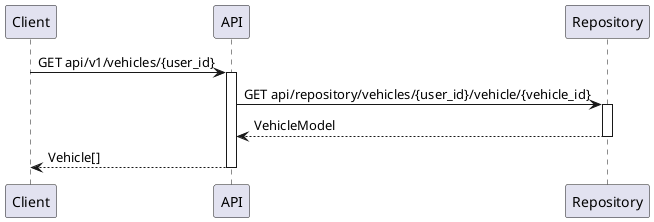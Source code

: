 @startuml

Client -> API: GET api/v1/vehicles/{user_id}
activate API

API -> Repository: GET api/repository/vehicles/{user_id}/vehicle/{vehicle_id}
activate Repository
API <-- Repository: VehicleModel
deactivate Repository

Client <-- API: Vehicle[]
deactivate API

@enduml
